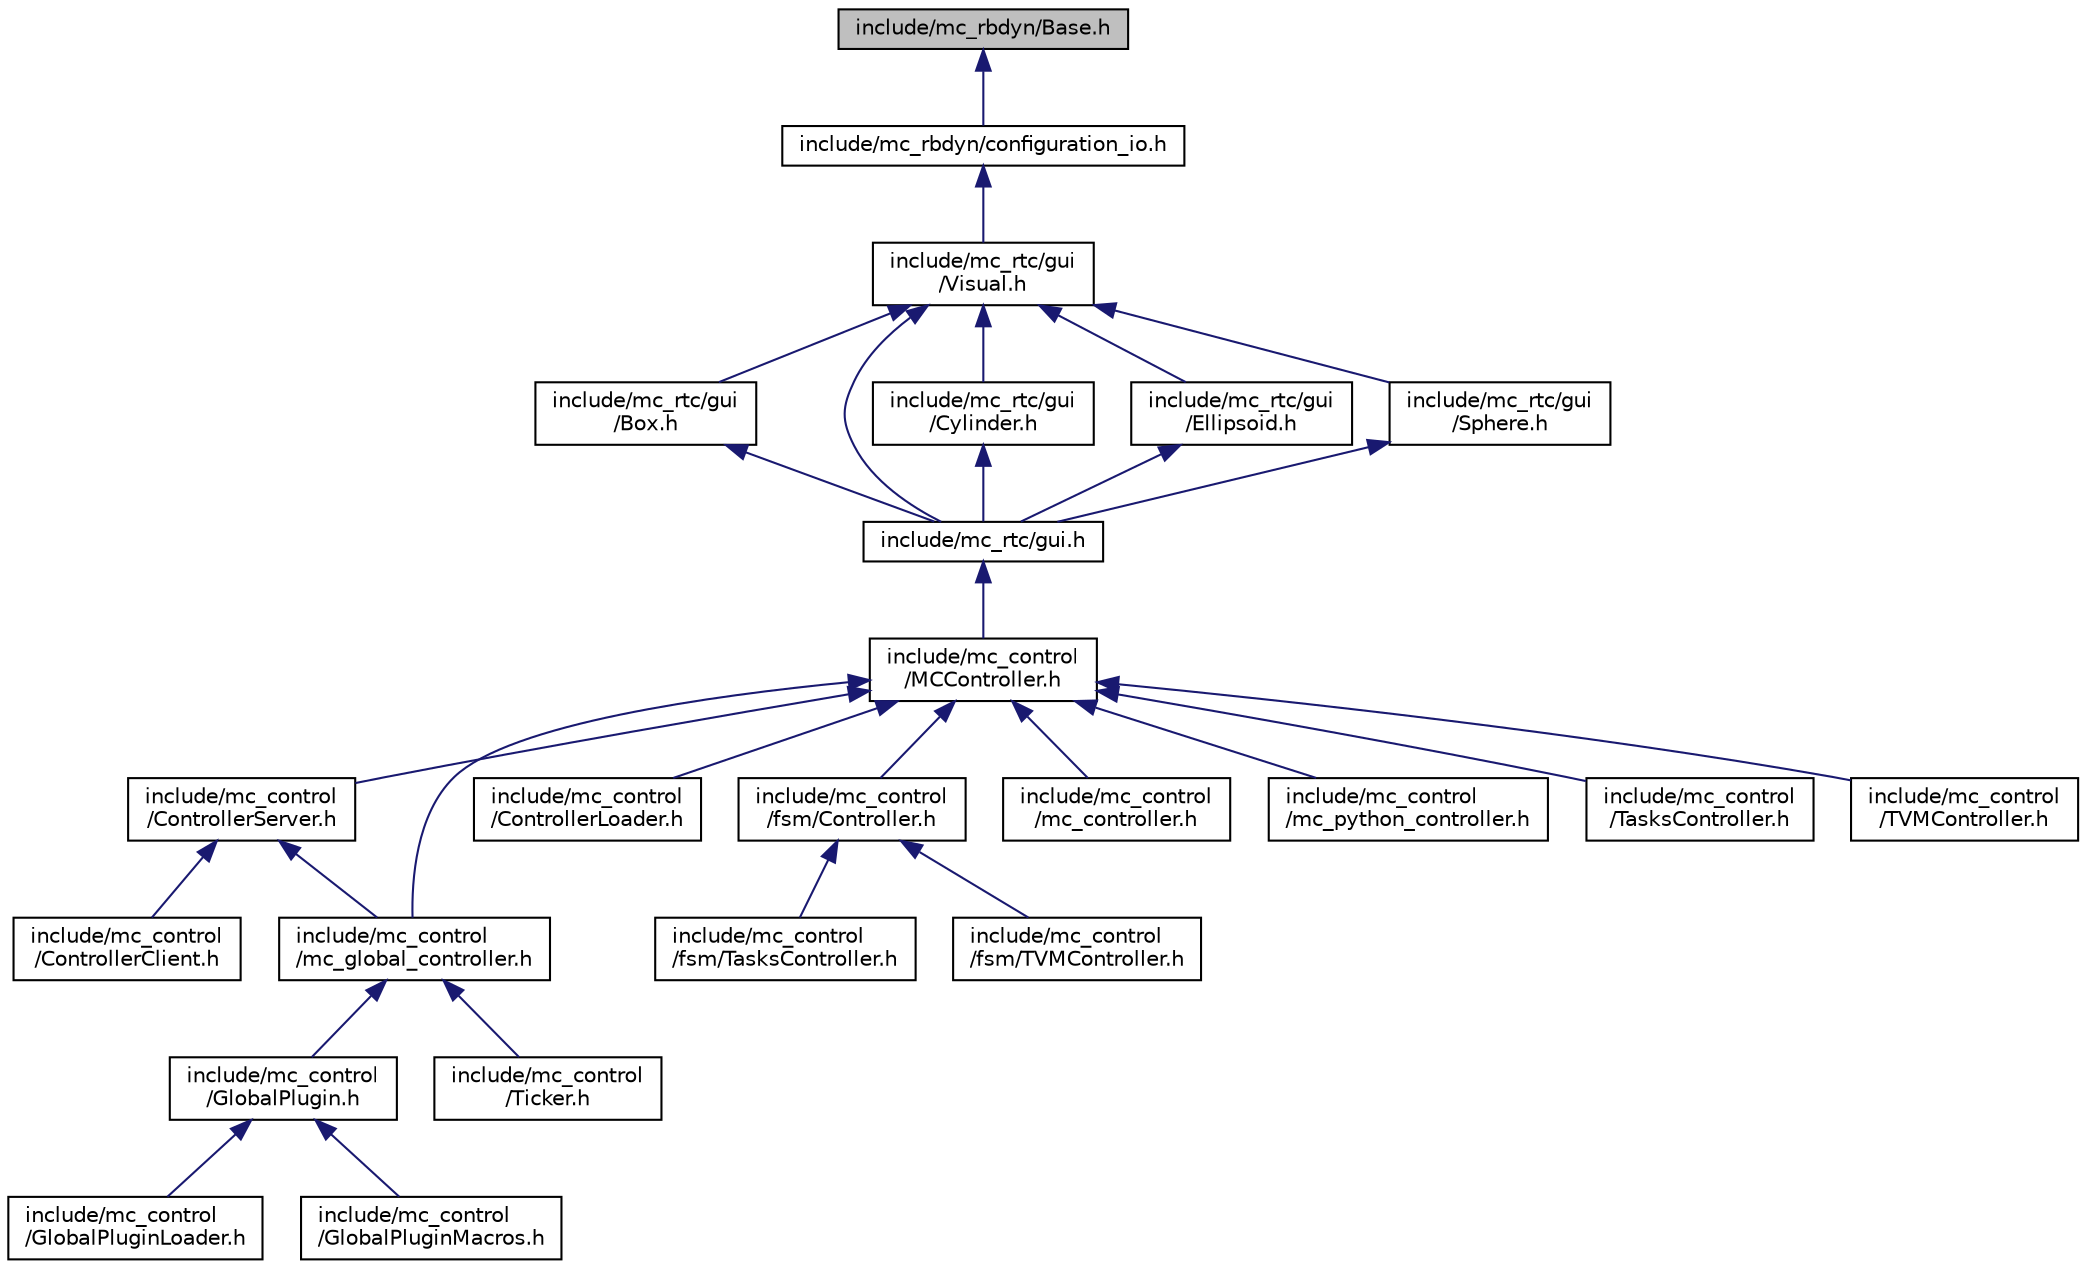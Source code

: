 digraph "include/mc_rbdyn/Base.h"
{
 // INTERACTIVE_SVG=YES
 // LATEX_PDF_SIZE
  edge [fontname="Helvetica",fontsize="10",labelfontname="Helvetica",labelfontsize="10"];
  node [fontname="Helvetica",fontsize="10",shape=record];
  Node1 [label="include/mc_rbdyn/Base.h",height=0.2,width=0.4,color="black", fillcolor="grey75", style="filled", fontcolor="black",tooltip=" "];
  Node1 -> Node2 [dir="back",color="midnightblue",fontsize="10",style="solid",fontname="Helvetica"];
  Node2 [label="include/mc_rbdyn/configuration_io.h",height=0.2,width=0.4,color="black", fillcolor="white", style="filled",URL="$configuration__io_8h.html",tooltip=" "];
  Node2 -> Node3 [dir="back",color="midnightblue",fontsize="10",style="solid",fontname="Helvetica"];
  Node3 [label="include/mc_rtc/gui\l/Visual.h",height=0.2,width=0.4,color="black", fillcolor="white", style="filled",URL="$Visual_8h.html",tooltip=" "];
  Node3 -> Node4 [dir="back",color="midnightblue",fontsize="10",style="solid",fontname="Helvetica"];
  Node4 [label="include/mc_rtc/gui\l/Box.h",height=0.2,width=0.4,color="black", fillcolor="white", style="filled",URL="$Box_8h.html",tooltip=" "];
  Node4 -> Node5 [dir="back",color="midnightblue",fontsize="10",style="solid",fontname="Helvetica"];
  Node5 [label="include/mc_rtc/gui.h",height=0.2,width=0.4,color="black", fillcolor="white", style="filled",URL="$gui_8h.html",tooltip=" "];
  Node5 -> Node6 [dir="back",color="midnightblue",fontsize="10",style="solid",fontname="Helvetica"];
  Node6 [label="include/mc_control\l/MCController.h",height=0.2,width=0.4,color="black", fillcolor="white", style="filled",URL="$MCController_8h.html",tooltip=" "];
  Node6 -> Node7 [dir="back",color="midnightblue",fontsize="10",style="solid",fontname="Helvetica"];
  Node7 [label="include/mc_control\l/ControllerServer.h",height=0.2,width=0.4,color="black", fillcolor="white", style="filled",URL="$ControllerServer_8h.html",tooltip=" "];
  Node7 -> Node8 [dir="back",color="midnightblue",fontsize="10",style="solid",fontname="Helvetica"];
  Node8 [label="include/mc_control\l/ControllerClient.h",height=0.2,width=0.4,color="black", fillcolor="white", style="filled",URL="$ControllerClient_8h.html",tooltip=" "];
  Node7 -> Node9 [dir="back",color="midnightblue",fontsize="10",style="solid",fontname="Helvetica"];
  Node9 [label="include/mc_control\l/mc_global_controller.h",height=0.2,width=0.4,color="black", fillcolor="white", style="filled",URL="$mc__global__controller_8h.html",tooltip=" "];
  Node9 -> Node10 [dir="back",color="midnightblue",fontsize="10",style="solid",fontname="Helvetica"];
  Node10 [label="include/mc_control\l/GlobalPlugin.h",height=0.2,width=0.4,color="black", fillcolor="white", style="filled",URL="$GlobalPlugin_8h.html",tooltip=" "];
  Node10 -> Node11 [dir="back",color="midnightblue",fontsize="10",style="solid",fontname="Helvetica"];
  Node11 [label="include/mc_control\l/GlobalPluginLoader.h",height=0.2,width=0.4,color="black", fillcolor="white", style="filled",URL="$GlobalPluginLoader_8h.html",tooltip=" "];
  Node10 -> Node12 [dir="back",color="midnightblue",fontsize="10",style="solid",fontname="Helvetica"];
  Node12 [label="include/mc_control\l/GlobalPluginMacros.h",height=0.2,width=0.4,color="black", fillcolor="white", style="filled",URL="$GlobalPluginMacros_8h.html",tooltip=" "];
  Node9 -> Node13 [dir="back",color="midnightblue",fontsize="10",style="solid",fontname="Helvetica"];
  Node13 [label="include/mc_control\l/Ticker.h",height=0.2,width=0.4,color="black", fillcolor="white", style="filled",URL="$Ticker_8h.html",tooltip=" "];
  Node6 -> Node14 [dir="back",color="midnightblue",fontsize="10",style="solid",fontname="Helvetica"];
  Node14 [label="include/mc_control\l/ControllerLoader.h",height=0.2,width=0.4,color="black", fillcolor="white", style="filled",URL="$ControllerLoader_8h.html",tooltip=" "];
  Node6 -> Node15 [dir="back",color="midnightblue",fontsize="10",style="solid",fontname="Helvetica"];
  Node15 [label="include/mc_control\l/fsm/Controller.h",height=0.2,width=0.4,color="black", fillcolor="white", style="filled",URL="$Controller_8h.html",tooltip=" "];
  Node15 -> Node16 [dir="back",color="midnightblue",fontsize="10",style="solid",fontname="Helvetica"];
  Node16 [label="include/mc_control\l/fsm/TasksController.h",height=0.2,width=0.4,color="black", fillcolor="white", style="filled",URL="$fsm_2TasksController_8h.html",tooltip=" "];
  Node15 -> Node17 [dir="back",color="midnightblue",fontsize="10",style="solid",fontname="Helvetica"];
  Node17 [label="include/mc_control\l/fsm/TVMController.h",height=0.2,width=0.4,color="black", fillcolor="white", style="filled",URL="$fsm_2TVMController_8h.html",tooltip=" "];
  Node6 -> Node9 [dir="back",color="midnightblue",fontsize="10",style="solid",fontname="Helvetica"];
  Node6 -> Node18 [dir="back",color="midnightblue",fontsize="10",style="solid",fontname="Helvetica"];
  Node18 [label="include/mc_control\l/mc_controller.h",height=0.2,width=0.4,color="black", fillcolor="white", style="filled",URL="$mc__controller_8h.html",tooltip=" "];
  Node6 -> Node19 [dir="back",color="midnightblue",fontsize="10",style="solid",fontname="Helvetica"];
  Node19 [label="include/mc_control\l/mc_python_controller.h",height=0.2,width=0.4,color="black", fillcolor="white", style="filled",URL="$mc__python__controller_8h.html",tooltip=" "];
  Node6 -> Node20 [dir="back",color="midnightblue",fontsize="10",style="solid",fontname="Helvetica"];
  Node20 [label="include/mc_control\l/TasksController.h",height=0.2,width=0.4,color="black", fillcolor="white", style="filled",URL="$TasksController_8h.html",tooltip=" "];
  Node6 -> Node21 [dir="back",color="midnightblue",fontsize="10",style="solid",fontname="Helvetica"];
  Node21 [label="include/mc_control\l/TVMController.h",height=0.2,width=0.4,color="black", fillcolor="white", style="filled",URL="$TVMController_8h.html",tooltip=" "];
  Node3 -> Node22 [dir="back",color="midnightblue",fontsize="10",style="solid",fontname="Helvetica"];
  Node22 [label="include/mc_rtc/gui\l/Cylinder.h",height=0.2,width=0.4,color="black", fillcolor="white", style="filled",URL="$Cylinder_8h.html",tooltip=" "];
  Node22 -> Node5 [dir="back",color="midnightblue",fontsize="10",style="solid",fontname="Helvetica"];
  Node3 -> Node23 [dir="back",color="midnightblue",fontsize="10",style="solid",fontname="Helvetica"];
  Node23 [label="include/mc_rtc/gui\l/Ellipsoid.h",height=0.2,width=0.4,color="black", fillcolor="white", style="filled",URL="$Ellipsoid_8h.html",tooltip=" "];
  Node23 -> Node5 [dir="back",color="midnightblue",fontsize="10",style="solid",fontname="Helvetica"];
  Node3 -> Node24 [dir="back",color="midnightblue",fontsize="10",style="solid",fontname="Helvetica"];
  Node24 [label="include/mc_rtc/gui\l/Sphere.h",height=0.2,width=0.4,color="black", fillcolor="white", style="filled",URL="$Sphere_8h.html",tooltip=" "];
  Node24 -> Node5 [dir="back",color="midnightblue",fontsize="10",style="solid",fontname="Helvetica"];
  Node3 -> Node5 [dir="back",color="midnightblue",fontsize="10",style="solid",fontname="Helvetica"];
}
